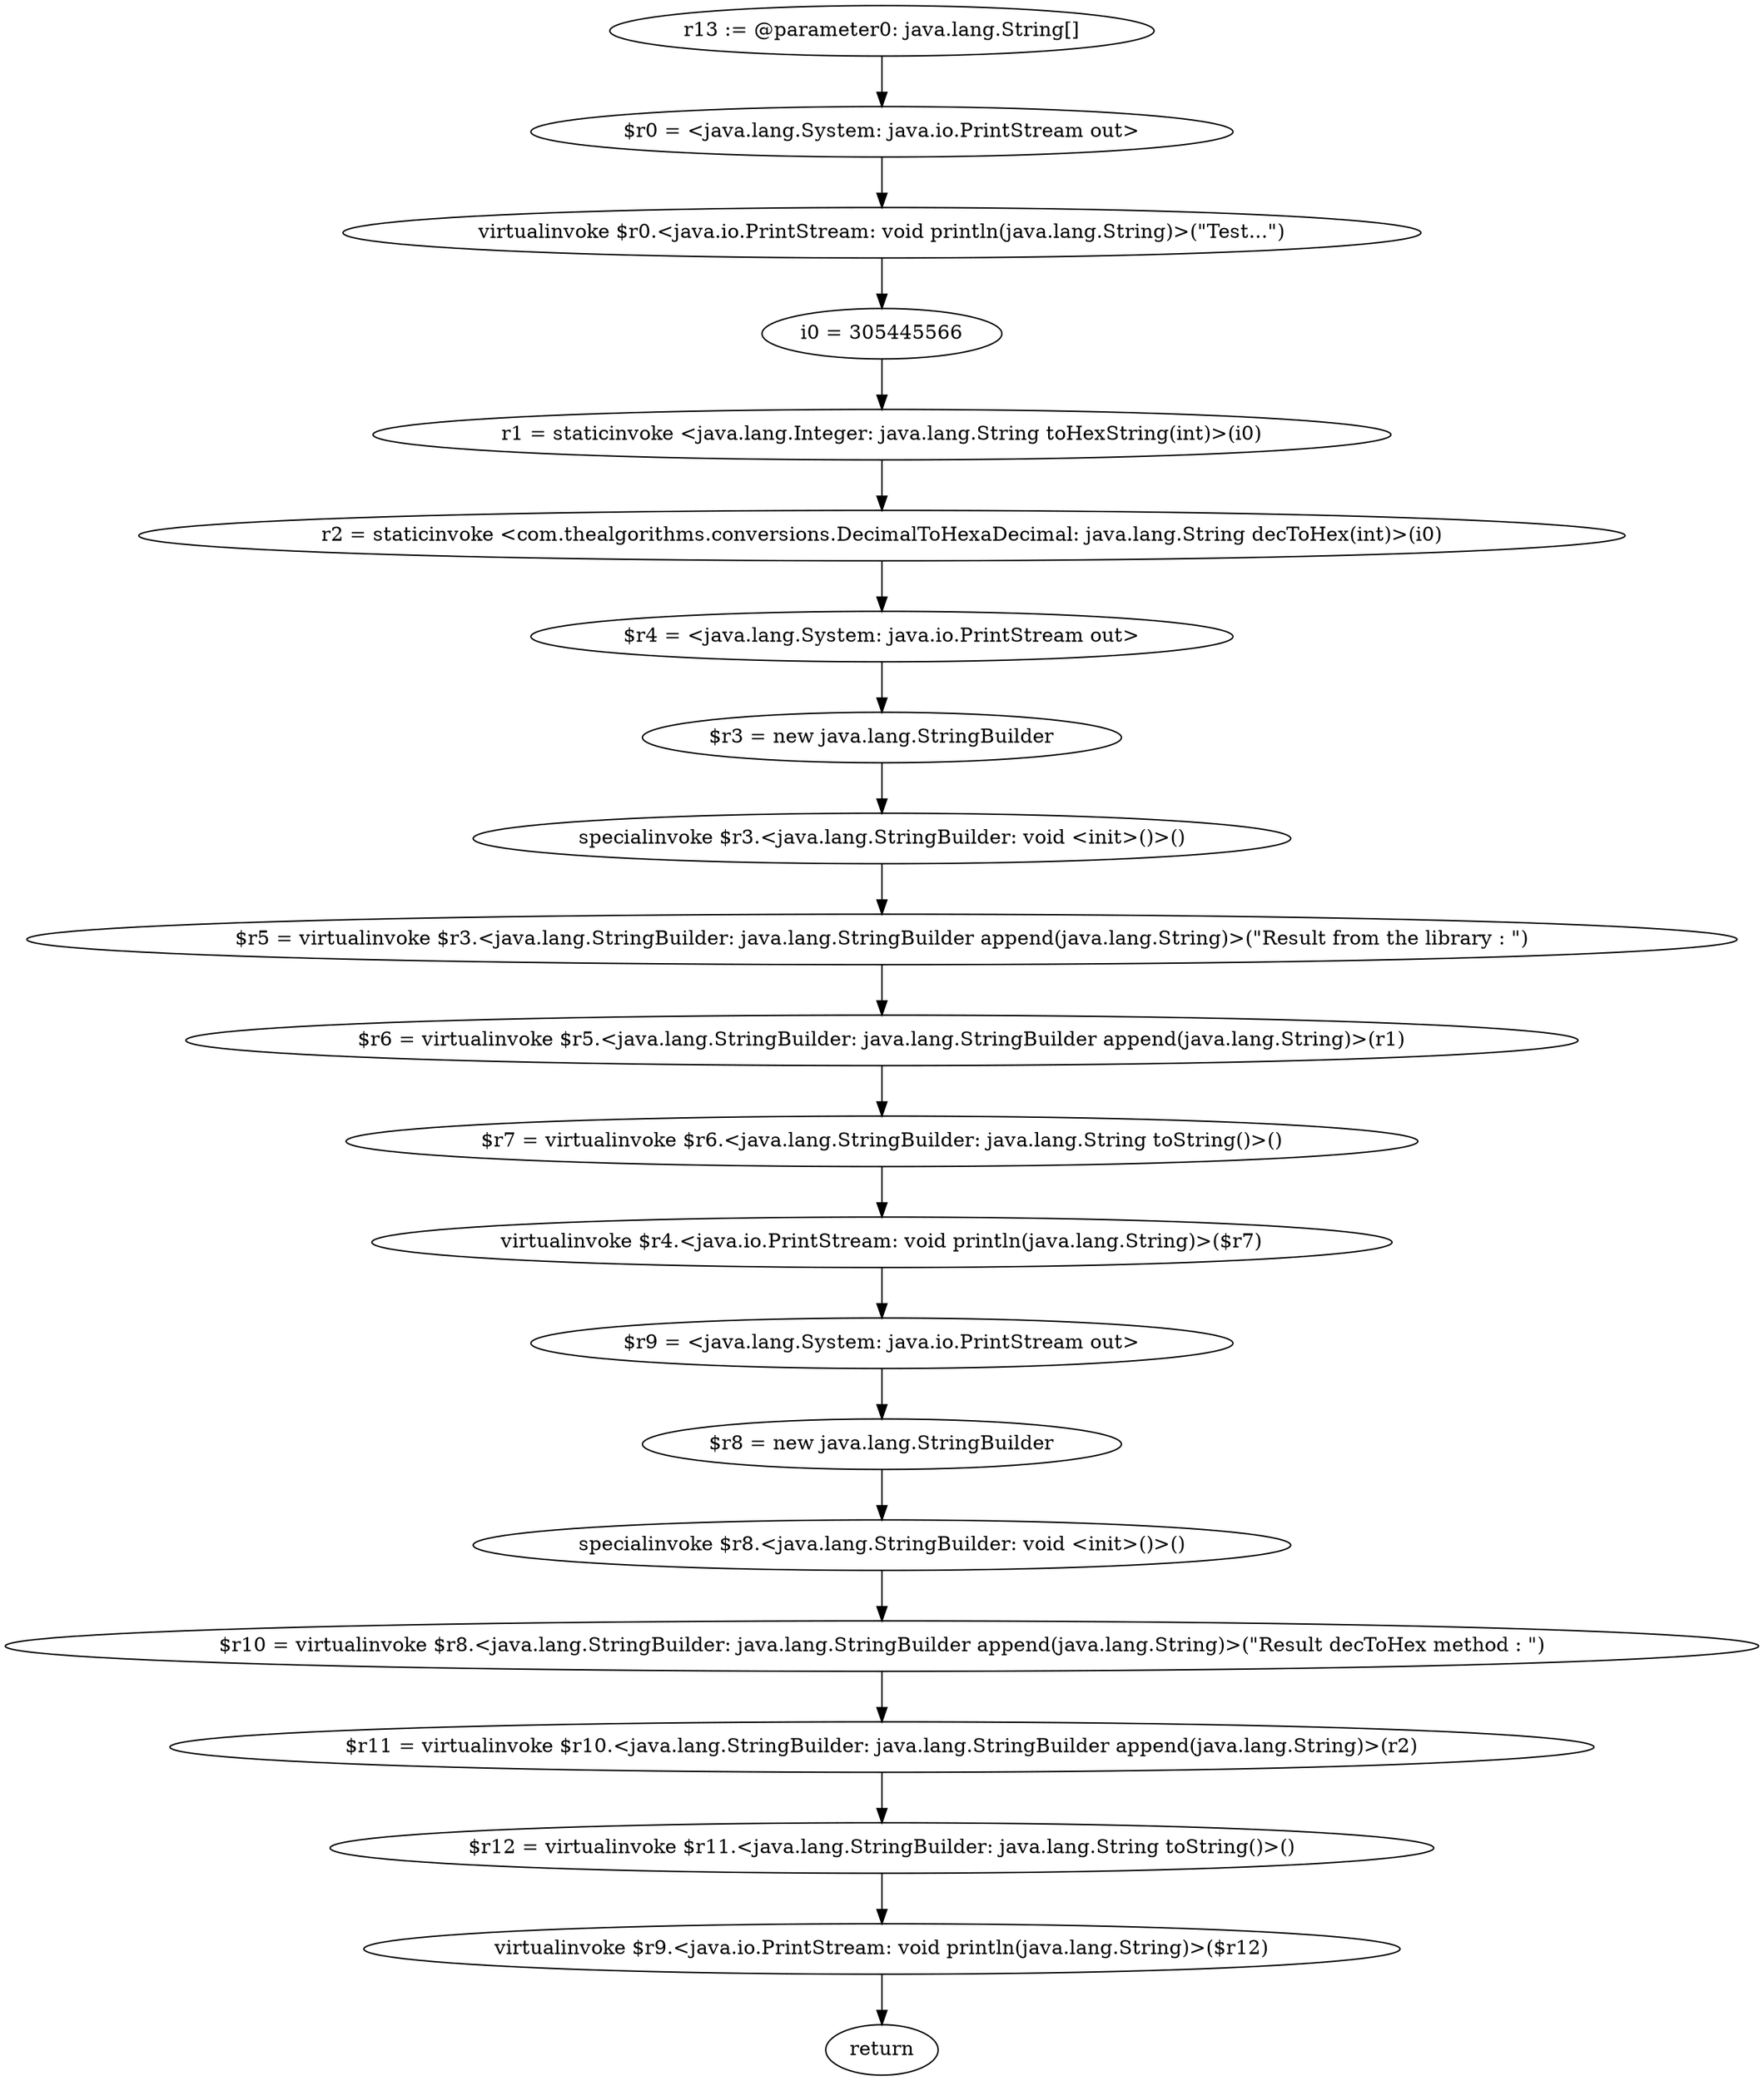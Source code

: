 digraph "unitGraph" {
    "r13 := @parameter0: java.lang.String[]"
    "$r0 = <java.lang.System: java.io.PrintStream out>"
    "virtualinvoke $r0.<java.io.PrintStream: void println(java.lang.String)>(\"Test...\")"
    "i0 = 305445566"
    "r1 = staticinvoke <java.lang.Integer: java.lang.String toHexString(int)>(i0)"
    "r2 = staticinvoke <com.thealgorithms.conversions.DecimalToHexaDecimal: java.lang.String decToHex(int)>(i0)"
    "$r4 = <java.lang.System: java.io.PrintStream out>"
    "$r3 = new java.lang.StringBuilder"
    "specialinvoke $r3.<java.lang.StringBuilder: void <init>()>()"
    "$r5 = virtualinvoke $r3.<java.lang.StringBuilder: java.lang.StringBuilder append(java.lang.String)>(\"Result from the library : \")"
    "$r6 = virtualinvoke $r5.<java.lang.StringBuilder: java.lang.StringBuilder append(java.lang.String)>(r1)"
    "$r7 = virtualinvoke $r6.<java.lang.StringBuilder: java.lang.String toString()>()"
    "virtualinvoke $r4.<java.io.PrintStream: void println(java.lang.String)>($r7)"
    "$r9 = <java.lang.System: java.io.PrintStream out>"
    "$r8 = new java.lang.StringBuilder"
    "specialinvoke $r8.<java.lang.StringBuilder: void <init>()>()"
    "$r10 = virtualinvoke $r8.<java.lang.StringBuilder: java.lang.StringBuilder append(java.lang.String)>(\"Result decToHex method : \")"
    "$r11 = virtualinvoke $r10.<java.lang.StringBuilder: java.lang.StringBuilder append(java.lang.String)>(r2)"
    "$r12 = virtualinvoke $r11.<java.lang.StringBuilder: java.lang.String toString()>()"
    "virtualinvoke $r9.<java.io.PrintStream: void println(java.lang.String)>($r12)"
    "return"
    "r13 := @parameter0: java.lang.String[]"->"$r0 = <java.lang.System: java.io.PrintStream out>";
    "$r0 = <java.lang.System: java.io.PrintStream out>"->"virtualinvoke $r0.<java.io.PrintStream: void println(java.lang.String)>(\"Test...\")";
    "virtualinvoke $r0.<java.io.PrintStream: void println(java.lang.String)>(\"Test...\")"->"i0 = 305445566";
    "i0 = 305445566"->"r1 = staticinvoke <java.lang.Integer: java.lang.String toHexString(int)>(i0)";
    "r1 = staticinvoke <java.lang.Integer: java.lang.String toHexString(int)>(i0)"->"r2 = staticinvoke <com.thealgorithms.conversions.DecimalToHexaDecimal: java.lang.String decToHex(int)>(i0)";
    "r2 = staticinvoke <com.thealgorithms.conversions.DecimalToHexaDecimal: java.lang.String decToHex(int)>(i0)"->"$r4 = <java.lang.System: java.io.PrintStream out>";
    "$r4 = <java.lang.System: java.io.PrintStream out>"->"$r3 = new java.lang.StringBuilder";
    "$r3 = new java.lang.StringBuilder"->"specialinvoke $r3.<java.lang.StringBuilder: void <init>()>()";
    "specialinvoke $r3.<java.lang.StringBuilder: void <init>()>()"->"$r5 = virtualinvoke $r3.<java.lang.StringBuilder: java.lang.StringBuilder append(java.lang.String)>(\"Result from the library : \")";
    "$r5 = virtualinvoke $r3.<java.lang.StringBuilder: java.lang.StringBuilder append(java.lang.String)>(\"Result from the library : \")"->"$r6 = virtualinvoke $r5.<java.lang.StringBuilder: java.lang.StringBuilder append(java.lang.String)>(r1)";
    "$r6 = virtualinvoke $r5.<java.lang.StringBuilder: java.lang.StringBuilder append(java.lang.String)>(r1)"->"$r7 = virtualinvoke $r6.<java.lang.StringBuilder: java.lang.String toString()>()";
    "$r7 = virtualinvoke $r6.<java.lang.StringBuilder: java.lang.String toString()>()"->"virtualinvoke $r4.<java.io.PrintStream: void println(java.lang.String)>($r7)";
    "virtualinvoke $r4.<java.io.PrintStream: void println(java.lang.String)>($r7)"->"$r9 = <java.lang.System: java.io.PrintStream out>";
    "$r9 = <java.lang.System: java.io.PrintStream out>"->"$r8 = new java.lang.StringBuilder";
    "$r8 = new java.lang.StringBuilder"->"specialinvoke $r8.<java.lang.StringBuilder: void <init>()>()";
    "specialinvoke $r8.<java.lang.StringBuilder: void <init>()>()"->"$r10 = virtualinvoke $r8.<java.lang.StringBuilder: java.lang.StringBuilder append(java.lang.String)>(\"Result decToHex method : \")";
    "$r10 = virtualinvoke $r8.<java.lang.StringBuilder: java.lang.StringBuilder append(java.lang.String)>(\"Result decToHex method : \")"->"$r11 = virtualinvoke $r10.<java.lang.StringBuilder: java.lang.StringBuilder append(java.lang.String)>(r2)";
    "$r11 = virtualinvoke $r10.<java.lang.StringBuilder: java.lang.StringBuilder append(java.lang.String)>(r2)"->"$r12 = virtualinvoke $r11.<java.lang.StringBuilder: java.lang.String toString()>()";
    "$r12 = virtualinvoke $r11.<java.lang.StringBuilder: java.lang.String toString()>()"->"virtualinvoke $r9.<java.io.PrintStream: void println(java.lang.String)>($r12)";
    "virtualinvoke $r9.<java.io.PrintStream: void println(java.lang.String)>($r12)"->"return";
}

